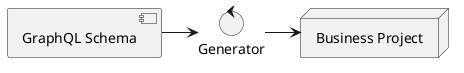 @startuml

component "GraphQL Schema" as gs
control "Generator" as g
node "Business Project" as bp

gs -> g
g -> bp

@enduml